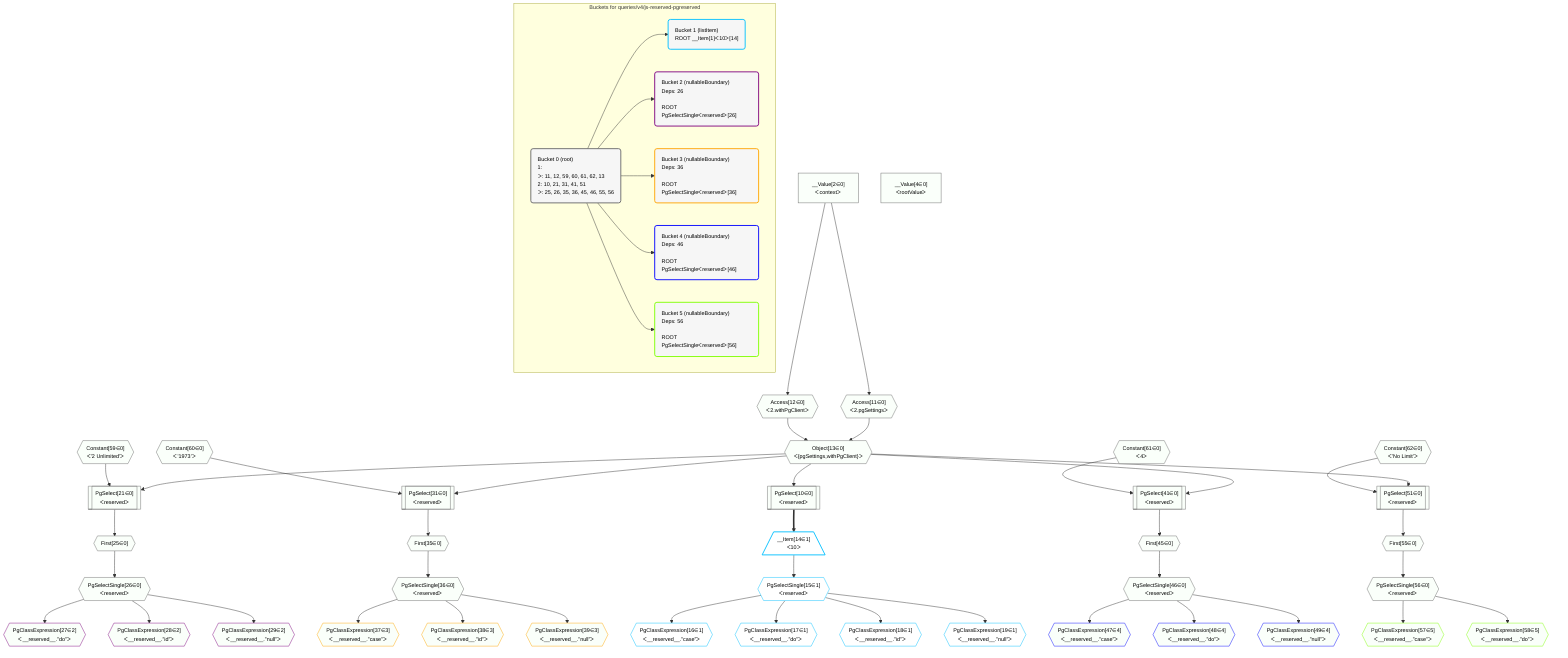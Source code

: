 %%{init: {'themeVariables': { 'fontSize': '12px'}}}%%
graph TD
    classDef path fill:#eee,stroke:#000,color:#000
    classDef plan fill:#fff,stroke-width:1px,color:#000
    classDef itemplan fill:#fff,stroke-width:2px,color:#000
    classDef unbatchedplan fill:#dff,stroke-width:1px,color:#000
    classDef sideeffectplan fill:#fcc,stroke-width:2px,color:#000
    classDef bucket fill:#f6f6f6,color:#000,stroke-width:2px,text-align:left


    %% plan dependencies
    Object13{{"Object[13∈0]<br />ᐸ{pgSettings,withPgClient}ᐳ"}}:::plan
    Access11{{"Access[11∈0]<br />ᐸ2.pgSettingsᐳ"}}:::plan
    Access12{{"Access[12∈0]<br />ᐸ2.withPgClientᐳ"}}:::plan
    Access11 & Access12 --> Object13
    PgSelect21[["PgSelect[21∈0]<br />ᐸreservedᐳ"]]:::plan
    Constant59{{"Constant[59∈0]<br />ᐸ'2 Unlimited'ᐳ"}}:::plan
    Object13 & Constant59 --> PgSelect21
    PgSelect31[["PgSelect[31∈0]<br />ᐸreservedᐳ"]]:::plan
    Constant60{{"Constant[60∈0]<br />ᐸ'1973'ᐳ"}}:::plan
    Object13 & Constant60 --> PgSelect31
    PgSelect41[["PgSelect[41∈0]<br />ᐸreservedᐳ"]]:::plan
    Constant61{{"Constant[61∈0]<br />ᐸ4ᐳ"}}:::plan
    Object13 & Constant61 --> PgSelect41
    PgSelect51[["PgSelect[51∈0]<br />ᐸreservedᐳ"]]:::plan
    Constant62{{"Constant[62∈0]<br />ᐸ'No Limit'ᐳ"}}:::plan
    Object13 & Constant62 --> PgSelect51
    PgSelect10[["PgSelect[10∈0]<br />ᐸreservedᐳ"]]:::plan
    Object13 --> PgSelect10
    __Value2["__Value[2∈0]<br />ᐸcontextᐳ"]:::plan
    __Value2 --> Access11
    __Value2 --> Access12
    First25{{"First[25∈0]"}}:::plan
    PgSelect21 --> First25
    PgSelectSingle26{{"PgSelectSingle[26∈0]<br />ᐸreservedᐳ"}}:::plan
    First25 --> PgSelectSingle26
    First35{{"First[35∈0]"}}:::plan
    PgSelect31 --> First35
    PgSelectSingle36{{"PgSelectSingle[36∈0]<br />ᐸreservedᐳ"}}:::plan
    First35 --> PgSelectSingle36
    First45{{"First[45∈0]"}}:::plan
    PgSelect41 --> First45
    PgSelectSingle46{{"PgSelectSingle[46∈0]<br />ᐸreservedᐳ"}}:::plan
    First45 --> PgSelectSingle46
    First55{{"First[55∈0]"}}:::plan
    PgSelect51 --> First55
    PgSelectSingle56{{"PgSelectSingle[56∈0]<br />ᐸreservedᐳ"}}:::plan
    First55 --> PgSelectSingle56
    __Value4["__Value[4∈0]<br />ᐸrootValueᐳ"]:::plan
    __Item14[/"__Item[14∈1]<br />ᐸ10ᐳ"\]:::itemplan
    PgSelect10 ==> __Item14
    PgSelectSingle15{{"PgSelectSingle[15∈1]<br />ᐸreservedᐳ"}}:::plan
    __Item14 --> PgSelectSingle15
    PgClassExpression16{{"PgClassExpression[16∈1]<br />ᐸ__reserved__.”case”ᐳ"}}:::plan
    PgSelectSingle15 --> PgClassExpression16
    PgClassExpression17{{"PgClassExpression[17∈1]<br />ᐸ__reserved__.”do”ᐳ"}}:::plan
    PgSelectSingle15 --> PgClassExpression17
    PgClassExpression18{{"PgClassExpression[18∈1]<br />ᐸ__reserved__.”id”ᐳ"}}:::plan
    PgSelectSingle15 --> PgClassExpression18
    PgClassExpression19{{"PgClassExpression[19∈1]<br />ᐸ__reserved__.”null”ᐳ"}}:::plan
    PgSelectSingle15 --> PgClassExpression19
    PgClassExpression27{{"PgClassExpression[27∈2]<br />ᐸ__reserved__.”do”ᐳ"}}:::plan
    PgSelectSingle26 --> PgClassExpression27
    PgClassExpression28{{"PgClassExpression[28∈2]<br />ᐸ__reserved__.”id”ᐳ"}}:::plan
    PgSelectSingle26 --> PgClassExpression28
    PgClassExpression29{{"PgClassExpression[29∈2]<br />ᐸ__reserved__.”null”ᐳ"}}:::plan
    PgSelectSingle26 --> PgClassExpression29
    PgClassExpression37{{"PgClassExpression[37∈3]<br />ᐸ__reserved__.”case”ᐳ"}}:::plan
    PgSelectSingle36 --> PgClassExpression37
    PgClassExpression38{{"PgClassExpression[38∈3]<br />ᐸ__reserved__.”id”ᐳ"}}:::plan
    PgSelectSingle36 --> PgClassExpression38
    PgClassExpression39{{"PgClassExpression[39∈3]<br />ᐸ__reserved__.”null”ᐳ"}}:::plan
    PgSelectSingle36 --> PgClassExpression39
    PgClassExpression47{{"PgClassExpression[47∈4]<br />ᐸ__reserved__.”case”ᐳ"}}:::plan
    PgSelectSingle46 --> PgClassExpression47
    PgClassExpression48{{"PgClassExpression[48∈4]<br />ᐸ__reserved__.”do”ᐳ"}}:::plan
    PgSelectSingle46 --> PgClassExpression48
    PgClassExpression49{{"PgClassExpression[49∈4]<br />ᐸ__reserved__.”null”ᐳ"}}:::plan
    PgSelectSingle46 --> PgClassExpression49
    PgClassExpression57{{"PgClassExpression[57∈5]<br />ᐸ__reserved__.”case”ᐳ"}}:::plan
    PgSelectSingle56 --> PgClassExpression57
    PgClassExpression58{{"PgClassExpression[58∈5]<br />ᐸ__reserved__.”do”ᐳ"}}:::plan
    PgSelectSingle56 --> PgClassExpression58

    %% define steps

    subgraph "Buckets for queries/v4/js-reserved-pgreserved"
    Bucket0("Bucket 0 (root)<br />1: <br />ᐳ: 11, 12, 59, 60, 61, 62, 13<br />2: 10, 21, 31, 41, 51<br />ᐳ: 25, 26, 35, 36, 45, 46, 55, 56"):::bucket
    classDef bucket0 stroke:#696969
    class Bucket0,__Value2,__Value4,PgSelect10,Access11,Access12,Object13,PgSelect21,First25,PgSelectSingle26,PgSelect31,First35,PgSelectSingle36,PgSelect41,First45,PgSelectSingle46,PgSelect51,First55,PgSelectSingle56,Constant59,Constant60,Constant61,Constant62 bucket0
    Bucket1("Bucket 1 (listItem)<br />ROOT __Item{1}ᐸ10ᐳ[14]"):::bucket
    classDef bucket1 stroke:#00bfff
    class Bucket1,__Item14,PgSelectSingle15,PgClassExpression16,PgClassExpression17,PgClassExpression18,PgClassExpression19 bucket1
    Bucket2("Bucket 2 (nullableBoundary)<br />Deps: 26<br /><br />ROOT PgSelectSingleᐸreservedᐳ[26]"):::bucket
    classDef bucket2 stroke:#7f007f
    class Bucket2,PgClassExpression27,PgClassExpression28,PgClassExpression29 bucket2
    Bucket3("Bucket 3 (nullableBoundary)<br />Deps: 36<br /><br />ROOT PgSelectSingleᐸreservedᐳ[36]"):::bucket
    classDef bucket3 stroke:#ffa500
    class Bucket3,PgClassExpression37,PgClassExpression38,PgClassExpression39 bucket3
    Bucket4("Bucket 4 (nullableBoundary)<br />Deps: 46<br /><br />ROOT PgSelectSingleᐸreservedᐳ[46]"):::bucket
    classDef bucket4 stroke:#0000ff
    class Bucket4,PgClassExpression47,PgClassExpression48,PgClassExpression49 bucket4
    Bucket5("Bucket 5 (nullableBoundary)<br />Deps: 56<br /><br />ROOT PgSelectSingleᐸreservedᐳ[56]"):::bucket
    classDef bucket5 stroke:#7fff00
    class Bucket5,PgClassExpression57,PgClassExpression58 bucket5
    Bucket0 --> Bucket1 & Bucket2 & Bucket3 & Bucket4 & Bucket5
    classDef unary fill:#fafffa,borderWidth:8px
    class Object13,PgSelect21,PgSelect31,PgSelect41,PgSelect51,PgSelect10,Access11,Access12,First25,PgSelectSingle26,First35,PgSelectSingle36,First45,PgSelectSingle46,First55,PgSelectSingle56,__Value2,__Value4,Constant59,Constant60,Constant61,Constant62,PgClassExpression27,PgClassExpression28,PgClassExpression29,PgClassExpression37,PgClassExpression38,PgClassExpression39,PgClassExpression47,PgClassExpression48,PgClassExpression49,PgClassExpression57,PgClassExpression58 unary
    end